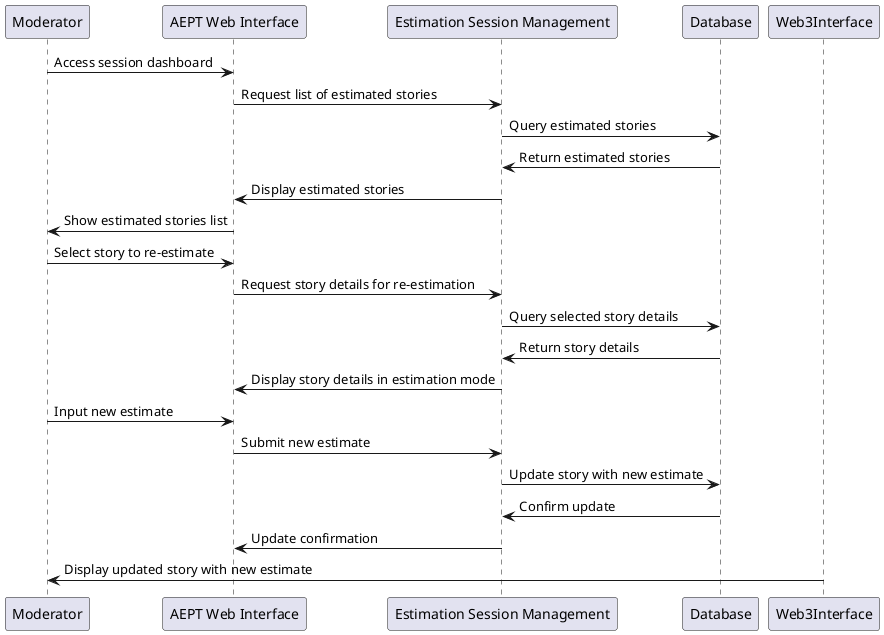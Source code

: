 @startuml
participant Moderator
participant "AEPT Web Interface" as WebInterface
participant "Estimation Session Management" as SessionManagement
participant Database

Moderator -> WebInterface: Access session dashboard
WebInterface -> SessionManagement: Request list of estimated stories
SessionManagement -> Database: Query estimated stories
Database -> SessionManagement: Return estimated stories
SessionManagement -> WebInterface: Display estimated stories
WebInterface -> Moderator: Show estimated stories list

Moderator -> WebInterface: Select story to re-estimate
WebInterface -> SessionManagement: Request story details for re-estimation
SessionManagement -> Database: Query selected story details
Database -> SessionManagement: Return story details
SessionManagement -> WebInterface: Display story details in estimation mode

Moderator -> WebInterface: Input new estimate
WebInterface -> SessionManagement: Submit new estimate
SessionManagement -> Database: Update story with new estimate
Database -> SessionManagement: Confirm update
SessionManagement -> WebInterface: Update confirmation
Web3Interface -> Moderator: Display updated story with new estimate

@enduml